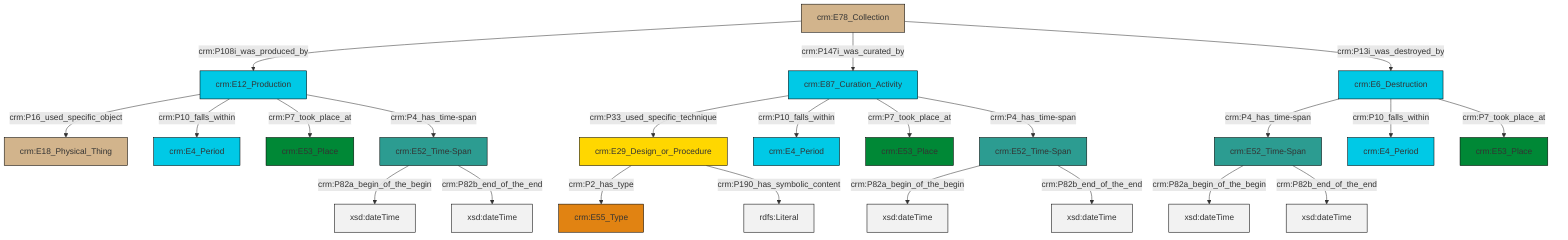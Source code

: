 graph TD
classDef Literal fill:#f2f2f2,stroke:#000000;
classDef CRM_Entity fill:#FFFFFF,stroke:#000000;
classDef Temporal_Entity fill:#00C9E6, stroke:#000000;
classDef Type fill:#E18312, stroke:#000000;
classDef Time-Span fill:#2C9C91, stroke:#000000;
classDef Appellation fill:#FFEB7F, stroke:#000000;
classDef Place fill:#008836, stroke:#000000;
classDef Persistent_Item fill:#B266B2, stroke:#000000;
classDef Conceptual_Object fill:#FFD700, stroke:#000000;
classDef Physical_Thing fill:#D2B48C, stroke:#000000;
classDef Actor fill:#f58aad, stroke:#000000;
classDef PC_Classes fill:#4ce600, stroke:#000000;
classDef Multi fill:#cccccc,stroke:#000000;

0["crm:E78_Collection"]:::Physical_Thing -->|crm:P108i_was_produced_by| 1["crm:E12_Production"]:::Temporal_Entity
6["crm:E87_Curation_Activity"]:::Temporal_Entity -->|crm:P33_used_specific_technique| 7["crm:E29_Design_or_Procedure"]:::Conceptual_Object
14["crm:E52_Time-Span"]:::Time-Span -->|crm:P82a_begin_of_the_begin| 15[xsd:dateTime]:::Literal
1["crm:E12_Production"]:::Temporal_Entity -->|crm:P16_used_specific_object| 16["crm:E18_Physical_Thing"]:::Physical_Thing
17["crm:E52_Time-Span"]:::Time-Span -->|crm:P82a_begin_of_the_begin| 18[xsd:dateTime]:::Literal
12["crm:E52_Time-Span"]:::Time-Span -->|crm:P82a_begin_of_the_begin| 24[xsd:dateTime]:::Literal
8["crm:E6_Destruction"]:::Temporal_Entity -->|crm:P4_has_time-span| 17["crm:E52_Time-Span"]:::Time-Span
1["crm:E12_Production"]:::Temporal_Entity -->|crm:P10_falls_within| 10["crm:E4_Period"]:::Temporal_Entity
17["crm:E52_Time-Span"]:::Time-Span -->|crm:P82b_end_of_the_end| 27[xsd:dateTime]:::Literal
0["crm:E78_Collection"]:::Physical_Thing -->|crm:P147i_was_curated_by| 6["crm:E87_Curation_Activity"]:::Temporal_Entity
6["crm:E87_Curation_Activity"]:::Temporal_Entity -->|crm:P10_falls_within| 34["crm:E4_Period"]:::Temporal_Entity
6["crm:E87_Curation_Activity"]:::Temporal_Entity -->|crm:P7_took_place_at| 30["crm:E53_Place"]:::Place
12["crm:E52_Time-Span"]:::Time-Span -->|crm:P82b_end_of_the_end| 35[xsd:dateTime]:::Literal
6["crm:E87_Curation_Activity"]:::Temporal_Entity -->|crm:P4_has_time-span| 14["crm:E52_Time-Span"]:::Time-Span
0["crm:E78_Collection"]:::Physical_Thing -->|crm:P13i_was_destroyed_by| 8["crm:E6_Destruction"]:::Temporal_Entity
7["crm:E29_Design_or_Procedure"]:::Conceptual_Object -->|crm:P2_has_type| 32["crm:E55_Type"]:::Type
1["crm:E12_Production"]:::Temporal_Entity -->|crm:P7_took_place_at| 2["crm:E53_Place"]:::Place
7["crm:E29_Design_or_Procedure"]:::Conceptual_Object -->|crm:P190_has_symbolic_content| 36[rdfs:Literal]:::Literal
8["crm:E6_Destruction"]:::Temporal_Entity -->|crm:P10_falls_within| 20["crm:E4_Period"]:::Temporal_Entity
8["crm:E6_Destruction"]:::Temporal_Entity -->|crm:P7_took_place_at| 4["crm:E53_Place"]:::Place
14["crm:E52_Time-Span"]:::Time-Span -->|crm:P82b_end_of_the_end| 38[xsd:dateTime]:::Literal
1["crm:E12_Production"]:::Temporal_Entity -->|crm:P4_has_time-span| 12["crm:E52_Time-Span"]:::Time-Span